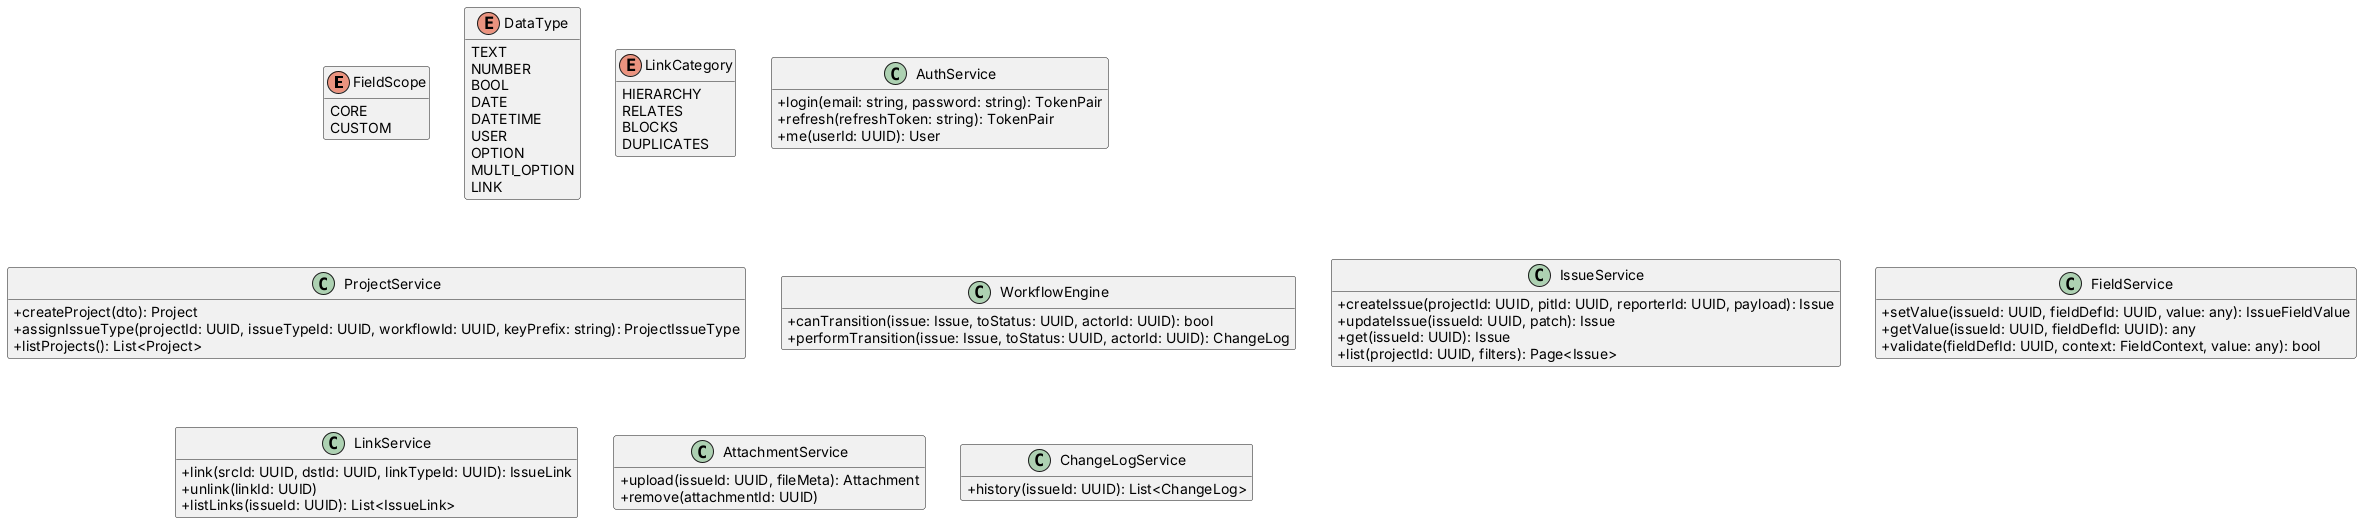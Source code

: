 @startuml
' ===== Beállítások
hide empty members
skinparam classAttributeIconSize 0
skinparam packageStyle rectangle
skinparam defaultFontName "Inter"
enum FieldScope {
CORE
CUSTOM
}
enum DataType {
TEXT
NUMBER
BOOL
DATE
DATETIME
USER
OPTION
MULTI_OPTION
LINK
}
enum LinkCategory {
HIERARCHY
RELATES
BLOCKS
DUPLICATES
}

class AuthService {
  +login(email: string, password: string): TokenPair
  +refresh(refreshToken: string): TokenPair
  +me(userId: UUID): User
}

class ProjectService {
  +createProject(dto): Project
  +assignIssueType(projectId: UUID, issueTypeId: UUID, workflowId: UUID, keyPrefix: string): ProjectIssueType
  +listProjects(): List<Project>
}

class WorkflowEngine {
  +canTransition(issue: Issue, toStatus: UUID, actorId: UUID): bool
  +performTransition(issue: Issue, toStatus: UUID, actorId: UUID): ChangeLog
}

class IssueService {
  +createIssue(projectId: UUID, pitId: UUID, reporterId: UUID, payload): Issue
  +updateIssue(issueId: UUID, patch): Issue
  +get(issueId: UUID): Issue
  +list(projectId: UUID, filters): Page<Issue>
}

class FieldService {
  +setValue(issueId: UUID, fieldDefId: UUID, value: any): IssueFieldValue
  +getValue(issueId: UUID, fieldDefId: UUID): any
  +validate(fieldDefId: UUID, context: FieldContext, value: any): bool
}

class LinkService {
  +link(srcId: UUID, dstId: UUID, linkTypeId: UUID): IssueLink
  +unlink(linkId: UUID)
  +listLinks(issueId: UUID): List<IssueLink>
}

class AttachmentService {
  +upload(issueId: UUID, fileMeta): Attachment
  +remove(attachmentId: UUID)
}

class ChangeLogService {
  +history(issueId: UUID): List<ChangeLog>
}

@enduml
